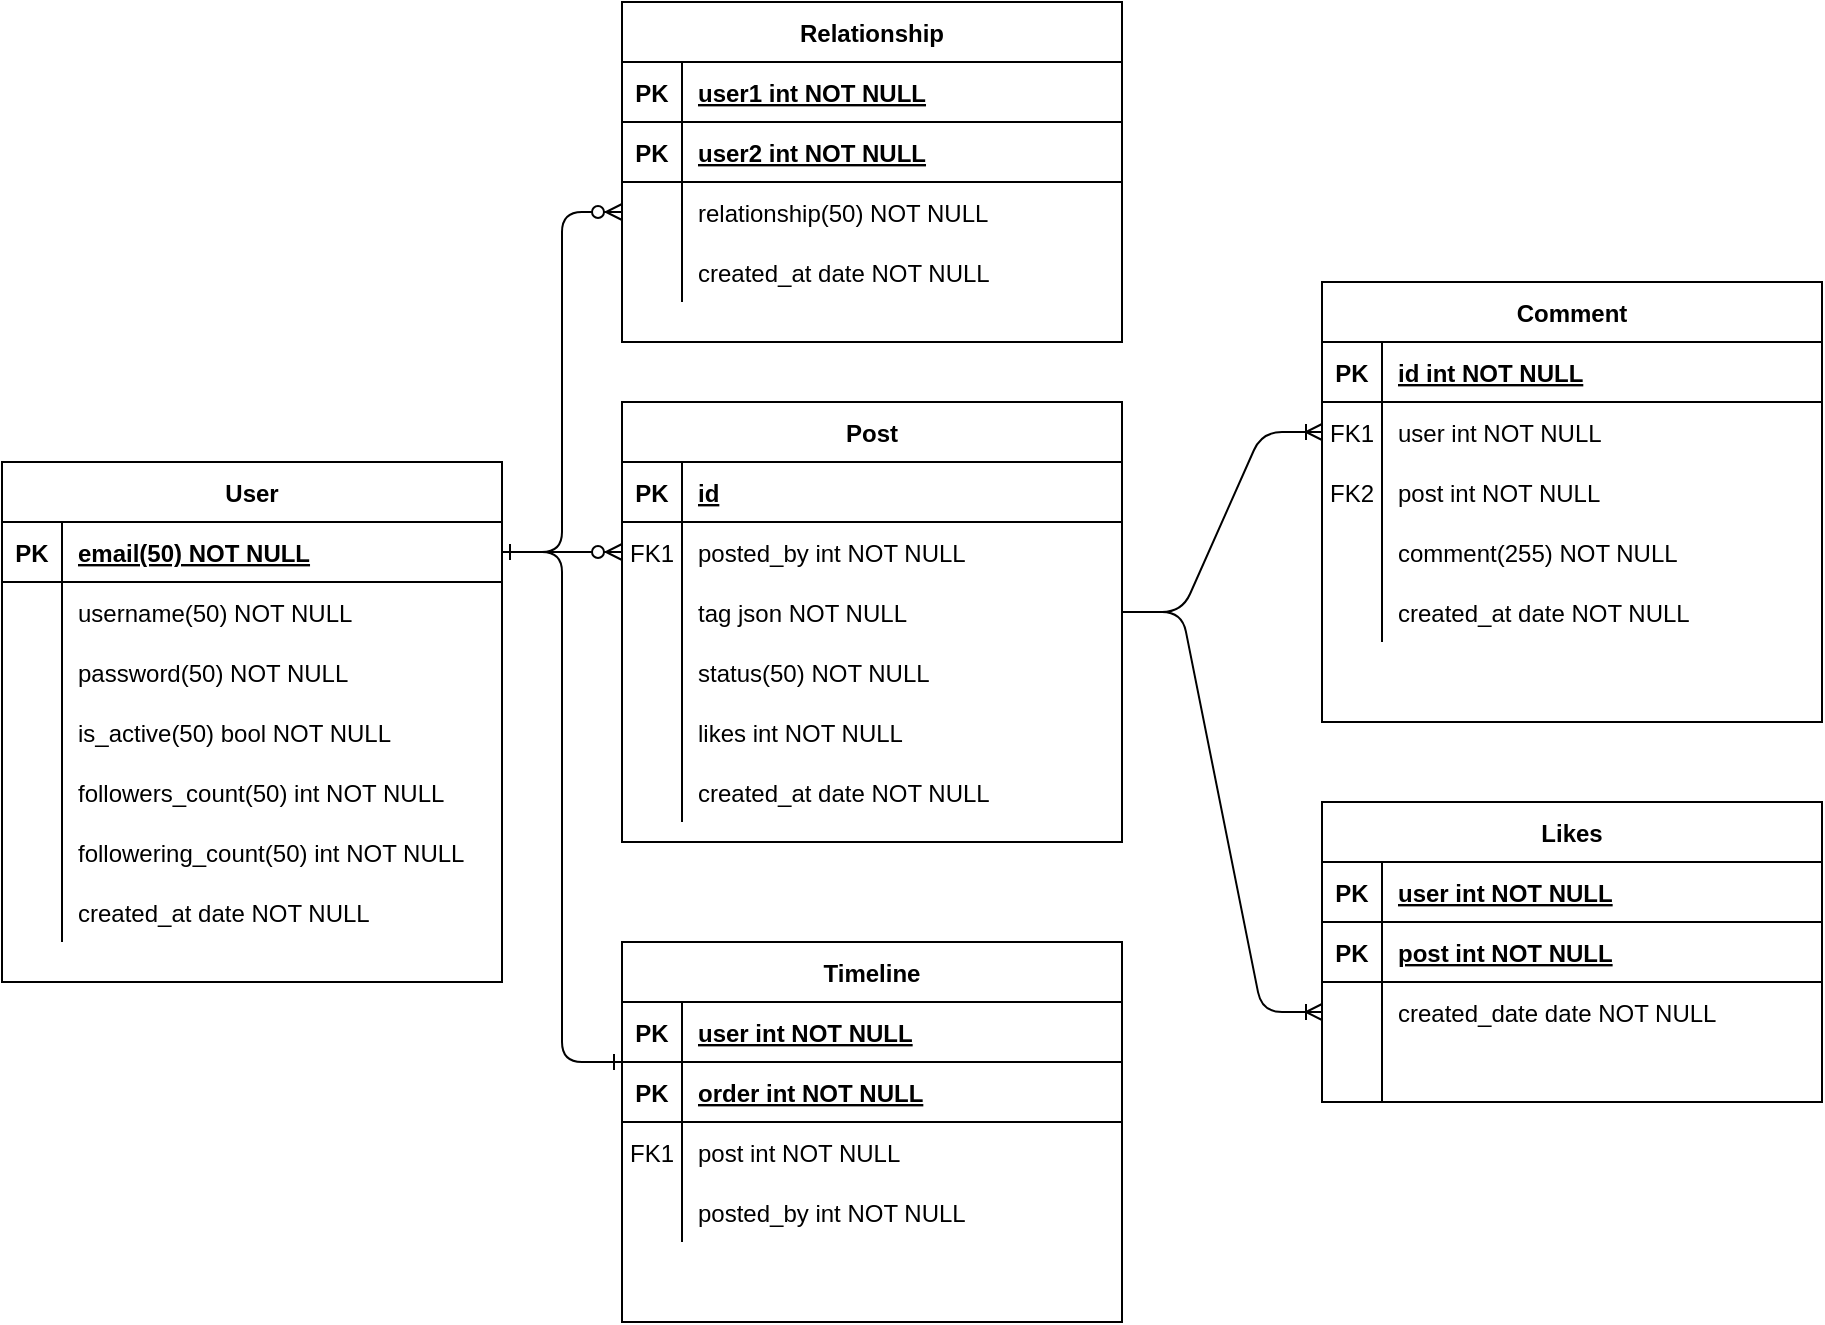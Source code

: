 <mxfile version="13.6.2" type="device"><diagram id="R2lEEEUBdFMjLlhIrx00" name="Page-1"><mxGraphModel dx="981" dy="581" grid="1" gridSize="10" guides="1" tooltips="1" connect="1" arrows="1" fold="1" page="1" pageScale="1" pageWidth="850" pageHeight="1100" math="0" shadow="0" extFonts="Permanent Marker^https://fonts.googleapis.com/css?family=Permanent+Marker"><root><mxCell id="0"/><mxCell id="1" parent="0"/><mxCell id="C-vyLk0tnHw3VtMMgP7b-1" value="" style="edgeStyle=entityRelationEdgeStyle;endArrow=ERzeroToMany;startArrow=ERone;endFill=1;startFill=0;" parent="1" source="C-vyLk0tnHw3VtMMgP7b-24" target="C-vyLk0tnHw3VtMMgP7b-6" edge="1"><mxGeometry width="100" height="100" relative="1" as="geometry"><mxPoint x="440" y="710" as="sourcePoint"/><mxPoint x="540" y="610" as="targetPoint"/></mxGeometry></mxCell><mxCell id="9A8qLwBMJmVcQOr0ypGU-22" value="" style="edgeStyle=entityRelationEdgeStyle;endArrow=ERzeroToMany;startArrow=ERone;endFill=1;startFill=0;entryX=0;entryY=0.5;entryDx=0;entryDy=0;exitX=1;exitY=0.5;exitDx=0;exitDy=0;" edge="1" parent="1" source="C-vyLk0tnHw3VtMMgP7b-24" target="C-vyLk0tnHw3VtMMgP7b-17"><mxGeometry width="100" height="100" relative="1" as="geometry"><mxPoint x="380" y="285.0" as="sourcePoint"/><mxPoint x="440" y="135.0" as="targetPoint"/></mxGeometry></mxCell><mxCell id="9A8qLwBMJmVcQOr0ypGU-23" value="" style="edgeStyle=entityRelationEdgeStyle;fontSize=12;html=1;endArrow=ERone;endFill=1;exitX=1;exitY=0.5;exitDx=0;exitDy=0;entryX=0;entryY=1;entryDx=0;entryDy=0;entryPerimeter=0;" edge="1" parent="1" source="C-vyLk0tnHw3VtMMgP7b-24" target="9A8qLwBMJmVcQOr0ypGU-13"><mxGeometry width="100" height="100" relative="1" as="geometry"><mxPoint x="480" y="370" as="sourcePoint"/><mxPoint x="580" y="270" as="targetPoint"/></mxGeometry></mxCell><mxCell id="C-vyLk0tnHw3VtMMgP7b-23" value="User" style="shape=table;startSize=30;container=1;collapsible=1;childLayout=tableLayout;fixedRows=1;rowLines=0;fontStyle=1;align=center;resizeLast=1;" parent="1" vertex="1"><mxGeometry x="110" y="260" width="250" height="260" as="geometry"/></mxCell><mxCell id="C-vyLk0tnHw3VtMMgP7b-24" value="" style="shape=partialRectangle;collapsible=0;dropTarget=0;pointerEvents=0;fillColor=none;points=[[0,0.5],[1,0.5]];portConstraint=eastwest;top=0;left=0;right=0;bottom=1;" parent="C-vyLk0tnHw3VtMMgP7b-23" vertex="1"><mxGeometry y="30" width="250" height="30" as="geometry"/></mxCell><mxCell id="C-vyLk0tnHw3VtMMgP7b-25" value="PK" style="shape=partialRectangle;overflow=hidden;connectable=0;fillColor=none;top=0;left=0;bottom=0;right=0;fontStyle=1;" parent="C-vyLk0tnHw3VtMMgP7b-24" vertex="1"><mxGeometry width="30" height="30" as="geometry"/></mxCell><mxCell id="C-vyLk0tnHw3VtMMgP7b-26" value="email(50) NOT NULL" style="shape=partialRectangle;overflow=hidden;connectable=0;fillColor=none;top=0;left=0;bottom=0;right=0;align=left;spacingLeft=6;fontStyle=5;" parent="C-vyLk0tnHw3VtMMgP7b-24" vertex="1"><mxGeometry x="30" width="220" height="30" as="geometry"/></mxCell><mxCell id="C-vyLk0tnHw3VtMMgP7b-27" value="" style="shape=partialRectangle;collapsible=0;dropTarget=0;pointerEvents=0;fillColor=none;points=[[0,0.5],[1,0.5]];portConstraint=eastwest;top=0;left=0;right=0;bottom=0;" parent="C-vyLk0tnHw3VtMMgP7b-23" vertex="1"><mxGeometry y="60" width="250" height="30" as="geometry"/></mxCell><mxCell id="C-vyLk0tnHw3VtMMgP7b-28" value="" style="shape=partialRectangle;overflow=hidden;connectable=0;fillColor=none;top=0;left=0;bottom=0;right=0;" parent="C-vyLk0tnHw3VtMMgP7b-27" vertex="1"><mxGeometry width="30" height="30" as="geometry"/></mxCell><mxCell id="C-vyLk0tnHw3VtMMgP7b-29" value="username(50) NOT NULL" style="shape=partialRectangle;overflow=hidden;connectable=0;fillColor=none;top=0;left=0;bottom=0;right=0;align=left;spacingLeft=6;" parent="C-vyLk0tnHw3VtMMgP7b-27" vertex="1"><mxGeometry x="30" width="220" height="30" as="geometry"/></mxCell><mxCell id="9A8qLwBMJmVcQOr0ypGU-26" value="" style="shape=partialRectangle;collapsible=0;dropTarget=0;pointerEvents=0;fillColor=none;points=[[0,0.5],[1,0.5]];portConstraint=eastwest;top=0;left=0;right=0;bottom=0;" vertex="1" parent="C-vyLk0tnHw3VtMMgP7b-23"><mxGeometry y="90" width="250" height="30" as="geometry"/></mxCell><mxCell id="9A8qLwBMJmVcQOr0ypGU-27" value="" style="shape=partialRectangle;overflow=hidden;connectable=0;fillColor=none;top=0;left=0;bottom=0;right=0;" vertex="1" parent="9A8qLwBMJmVcQOr0ypGU-26"><mxGeometry width="30" height="30" as="geometry"/></mxCell><mxCell id="9A8qLwBMJmVcQOr0ypGU-28" value="password(50) NOT NULL" style="shape=partialRectangle;overflow=hidden;connectable=0;fillColor=none;top=0;left=0;bottom=0;right=0;align=left;spacingLeft=6;" vertex="1" parent="9A8qLwBMJmVcQOr0ypGU-26"><mxGeometry x="30" width="220" height="30" as="geometry"/></mxCell><mxCell id="9A8qLwBMJmVcQOr0ypGU-29" value="" style="shape=partialRectangle;collapsible=0;dropTarget=0;pointerEvents=0;fillColor=none;points=[[0,0.5],[1,0.5]];portConstraint=eastwest;top=0;left=0;right=0;bottom=0;" vertex="1" parent="C-vyLk0tnHw3VtMMgP7b-23"><mxGeometry y="120" width="250" height="30" as="geometry"/></mxCell><mxCell id="9A8qLwBMJmVcQOr0ypGU-30" value="" style="shape=partialRectangle;overflow=hidden;connectable=0;fillColor=none;top=0;left=0;bottom=0;right=0;" vertex="1" parent="9A8qLwBMJmVcQOr0ypGU-29"><mxGeometry width="30" height="30" as="geometry"/></mxCell><mxCell id="9A8qLwBMJmVcQOr0ypGU-31" value="is_active(50) bool NOT NULL" style="shape=partialRectangle;overflow=hidden;connectable=0;fillColor=none;top=0;left=0;bottom=0;right=0;align=left;spacingLeft=6;" vertex="1" parent="9A8qLwBMJmVcQOr0ypGU-29"><mxGeometry x="30" width="220" height="30" as="geometry"/></mxCell><mxCell id="9A8qLwBMJmVcQOr0ypGU-32" value="" style="shape=partialRectangle;collapsible=0;dropTarget=0;pointerEvents=0;fillColor=none;points=[[0,0.5],[1,0.5]];portConstraint=eastwest;top=0;left=0;right=0;bottom=0;" vertex="1" parent="C-vyLk0tnHw3VtMMgP7b-23"><mxGeometry y="150" width="250" height="30" as="geometry"/></mxCell><mxCell id="9A8qLwBMJmVcQOr0ypGU-33" value="" style="shape=partialRectangle;overflow=hidden;connectable=0;fillColor=none;top=0;left=0;bottom=0;right=0;" vertex="1" parent="9A8qLwBMJmVcQOr0ypGU-32"><mxGeometry width="30" height="30" as="geometry"/></mxCell><mxCell id="9A8qLwBMJmVcQOr0ypGU-34" value="followers_count(50) int NOT NULL" style="shape=partialRectangle;overflow=hidden;connectable=0;fillColor=none;top=0;left=0;bottom=0;right=0;align=left;spacingLeft=6;" vertex="1" parent="9A8qLwBMJmVcQOr0ypGU-32"><mxGeometry x="30" width="220" height="30" as="geometry"/></mxCell><mxCell id="9A8qLwBMJmVcQOr0ypGU-35" value="" style="shape=partialRectangle;collapsible=0;dropTarget=0;pointerEvents=0;fillColor=none;points=[[0,0.5],[1,0.5]];portConstraint=eastwest;top=0;left=0;right=0;bottom=0;" vertex="1" parent="C-vyLk0tnHw3VtMMgP7b-23"><mxGeometry y="180" width="250" height="30" as="geometry"/></mxCell><mxCell id="9A8qLwBMJmVcQOr0ypGU-36" value="" style="shape=partialRectangle;overflow=hidden;connectable=0;fillColor=none;top=0;left=0;bottom=0;right=0;" vertex="1" parent="9A8qLwBMJmVcQOr0ypGU-35"><mxGeometry width="30" height="30" as="geometry"/></mxCell><mxCell id="9A8qLwBMJmVcQOr0ypGU-37" value="followering_count(50) int NOT NULL" style="shape=partialRectangle;overflow=hidden;connectable=0;fillColor=none;top=0;left=0;bottom=0;right=0;align=left;spacingLeft=6;" vertex="1" parent="9A8qLwBMJmVcQOr0ypGU-35"><mxGeometry x="30" width="220" height="30" as="geometry"/></mxCell><mxCell id="9A8qLwBMJmVcQOr0ypGU-38" value="" style="shape=partialRectangle;collapsible=0;dropTarget=0;pointerEvents=0;fillColor=none;points=[[0,0.5],[1,0.5]];portConstraint=eastwest;top=0;left=0;right=0;bottom=0;" vertex="1" parent="C-vyLk0tnHw3VtMMgP7b-23"><mxGeometry y="210" width="250" height="30" as="geometry"/></mxCell><mxCell id="9A8qLwBMJmVcQOr0ypGU-39" value="" style="shape=partialRectangle;overflow=hidden;connectable=0;fillColor=none;top=0;left=0;bottom=0;right=0;" vertex="1" parent="9A8qLwBMJmVcQOr0ypGU-38"><mxGeometry width="30" height="30" as="geometry"/></mxCell><mxCell id="9A8qLwBMJmVcQOr0ypGU-40" value="created_at date NOT NULL" style="shape=partialRectangle;overflow=hidden;connectable=0;fillColor=none;top=0;left=0;bottom=0;right=0;align=left;spacingLeft=6;" vertex="1" parent="9A8qLwBMJmVcQOr0ypGU-38"><mxGeometry x="30" width="220" height="30" as="geometry"/></mxCell><mxCell id="C-vyLk0tnHw3VtMMgP7b-13" value="Post" style="shape=table;startSize=30;container=1;collapsible=1;childLayout=tableLayout;fixedRows=1;rowLines=0;fontStyle=1;align=center;resizeLast=1;" parent="1" vertex="1"><mxGeometry x="420" y="230" width="250" height="220" as="geometry"/></mxCell><mxCell id="C-vyLk0tnHw3VtMMgP7b-14" value="" style="shape=partialRectangle;collapsible=0;dropTarget=0;pointerEvents=0;fillColor=none;points=[[0,0.5],[1,0.5]];portConstraint=eastwest;top=0;left=0;right=0;bottom=1;" parent="C-vyLk0tnHw3VtMMgP7b-13" vertex="1"><mxGeometry y="30" width="250" height="30" as="geometry"/></mxCell><mxCell id="C-vyLk0tnHw3VtMMgP7b-15" value="PK" style="shape=partialRectangle;overflow=hidden;connectable=0;fillColor=none;top=0;left=0;bottom=0;right=0;fontStyle=1;" parent="C-vyLk0tnHw3VtMMgP7b-14" vertex="1"><mxGeometry width="30" height="30" as="geometry"/></mxCell><mxCell id="C-vyLk0tnHw3VtMMgP7b-16" value="id" style="shape=partialRectangle;overflow=hidden;connectable=0;fillColor=none;top=0;left=0;bottom=0;right=0;align=left;spacingLeft=6;fontStyle=5;" parent="C-vyLk0tnHw3VtMMgP7b-14" vertex="1"><mxGeometry x="30" width="220" height="30" as="geometry"/></mxCell><mxCell id="C-vyLk0tnHw3VtMMgP7b-17" value="" style="shape=partialRectangle;collapsible=0;dropTarget=0;pointerEvents=0;fillColor=none;points=[[0,0.5],[1,0.5]];portConstraint=eastwest;top=0;left=0;right=0;bottom=0;" parent="C-vyLk0tnHw3VtMMgP7b-13" vertex="1"><mxGeometry y="60" width="250" height="30" as="geometry"/></mxCell><mxCell id="C-vyLk0tnHw3VtMMgP7b-18" value="FK1" style="shape=partialRectangle;overflow=hidden;connectable=0;fillColor=none;top=0;left=0;bottom=0;right=0;" parent="C-vyLk0tnHw3VtMMgP7b-17" vertex="1"><mxGeometry width="30" height="30" as="geometry"/></mxCell><mxCell id="C-vyLk0tnHw3VtMMgP7b-19" value="posted_by int NOT NULL" style="shape=partialRectangle;overflow=hidden;connectable=0;fillColor=none;top=0;left=0;bottom=0;right=0;align=left;spacingLeft=6;" parent="C-vyLk0tnHw3VtMMgP7b-17" vertex="1"><mxGeometry x="30" width="220" height="30" as="geometry"/></mxCell><mxCell id="C-vyLk0tnHw3VtMMgP7b-20" value="" style="shape=partialRectangle;collapsible=0;dropTarget=0;pointerEvents=0;fillColor=none;points=[[0,0.5],[1,0.5]];portConstraint=eastwest;top=0;left=0;right=0;bottom=0;" parent="C-vyLk0tnHw3VtMMgP7b-13" vertex="1"><mxGeometry y="90" width="250" height="30" as="geometry"/></mxCell><mxCell id="C-vyLk0tnHw3VtMMgP7b-21" value="" style="shape=partialRectangle;overflow=hidden;connectable=0;fillColor=none;top=0;left=0;bottom=0;right=0;" parent="C-vyLk0tnHw3VtMMgP7b-20" vertex="1"><mxGeometry width="30" height="30" as="geometry"/></mxCell><mxCell id="C-vyLk0tnHw3VtMMgP7b-22" value="tag json NOT NULL" style="shape=partialRectangle;overflow=hidden;connectable=0;fillColor=none;top=0;left=0;bottom=0;right=0;align=left;spacingLeft=6;" parent="C-vyLk0tnHw3VtMMgP7b-20" vertex="1"><mxGeometry x="30" width="220" height="30" as="geometry"/></mxCell><mxCell id="9A8qLwBMJmVcQOr0ypGU-53" value="" style="shape=partialRectangle;collapsible=0;dropTarget=0;pointerEvents=0;fillColor=none;points=[[0,0.5],[1,0.5]];portConstraint=eastwest;top=0;left=0;right=0;bottom=0;" vertex="1" parent="C-vyLk0tnHw3VtMMgP7b-13"><mxGeometry y="120" width="250" height="30" as="geometry"/></mxCell><mxCell id="9A8qLwBMJmVcQOr0ypGU-54" value="" style="shape=partialRectangle;overflow=hidden;connectable=0;fillColor=none;top=0;left=0;bottom=0;right=0;" vertex="1" parent="9A8qLwBMJmVcQOr0ypGU-53"><mxGeometry width="30" height="30" as="geometry"/></mxCell><mxCell id="9A8qLwBMJmVcQOr0ypGU-55" value="status(50) NOT NULL" style="shape=partialRectangle;overflow=hidden;connectable=0;fillColor=none;top=0;left=0;bottom=0;right=0;align=left;spacingLeft=6;" vertex="1" parent="9A8qLwBMJmVcQOr0ypGU-53"><mxGeometry x="30" width="220" height="30" as="geometry"/></mxCell><mxCell id="9A8qLwBMJmVcQOr0ypGU-56" value="" style="shape=partialRectangle;collapsible=0;dropTarget=0;pointerEvents=0;fillColor=none;points=[[0,0.5],[1,0.5]];portConstraint=eastwest;top=0;left=0;right=0;bottom=0;" vertex="1" parent="C-vyLk0tnHw3VtMMgP7b-13"><mxGeometry y="150" width="250" height="30" as="geometry"/></mxCell><mxCell id="9A8qLwBMJmVcQOr0ypGU-57" value="" style="shape=partialRectangle;overflow=hidden;connectable=0;fillColor=none;top=0;left=0;bottom=0;right=0;" vertex="1" parent="9A8qLwBMJmVcQOr0ypGU-56"><mxGeometry width="30" height="30" as="geometry"/></mxCell><mxCell id="9A8qLwBMJmVcQOr0ypGU-58" value="likes int NOT NULL" style="shape=partialRectangle;overflow=hidden;connectable=0;fillColor=none;top=0;left=0;bottom=0;right=0;align=left;spacingLeft=6;" vertex="1" parent="9A8qLwBMJmVcQOr0ypGU-56"><mxGeometry x="30" width="220" height="30" as="geometry"/></mxCell><mxCell id="9A8qLwBMJmVcQOr0ypGU-72" value="" style="shape=partialRectangle;collapsible=0;dropTarget=0;pointerEvents=0;fillColor=none;points=[[0,0.5],[1,0.5]];portConstraint=eastwest;top=0;left=0;right=0;bottom=0;" vertex="1" parent="C-vyLk0tnHw3VtMMgP7b-13"><mxGeometry y="180" width="250" height="30" as="geometry"/></mxCell><mxCell id="9A8qLwBMJmVcQOr0ypGU-73" value="" style="shape=partialRectangle;overflow=hidden;connectable=0;fillColor=none;top=0;left=0;bottom=0;right=0;" vertex="1" parent="9A8qLwBMJmVcQOr0ypGU-72"><mxGeometry width="30" height="30" as="geometry"/></mxCell><mxCell id="9A8qLwBMJmVcQOr0ypGU-74" value="created_at date NOT NULL" style="shape=partialRectangle;overflow=hidden;connectable=0;fillColor=none;top=0;left=0;bottom=0;right=0;align=left;spacingLeft=6;" vertex="1" parent="9A8qLwBMJmVcQOr0ypGU-72"><mxGeometry x="30" width="220" height="30" as="geometry"/></mxCell><mxCell id="9A8qLwBMJmVcQOr0ypGU-1" value="Comment" style="shape=table;startSize=30;container=1;collapsible=1;childLayout=tableLayout;fixedRows=1;rowLines=0;fontStyle=1;align=center;resizeLast=1;" vertex="1" parent="1"><mxGeometry x="770" y="170" width="250" height="220" as="geometry"/></mxCell><mxCell id="9A8qLwBMJmVcQOr0ypGU-2" value="" style="shape=partialRectangle;collapsible=0;dropTarget=0;pointerEvents=0;fillColor=none;points=[[0,0.5],[1,0.5]];portConstraint=eastwest;top=0;left=0;right=0;bottom=1;" vertex="1" parent="9A8qLwBMJmVcQOr0ypGU-1"><mxGeometry y="30" width="250" height="30" as="geometry"/></mxCell><mxCell id="9A8qLwBMJmVcQOr0ypGU-3" value="PK" style="shape=partialRectangle;overflow=hidden;connectable=0;fillColor=none;top=0;left=0;bottom=0;right=0;fontStyle=1;" vertex="1" parent="9A8qLwBMJmVcQOr0ypGU-2"><mxGeometry width="30" height="30" as="geometry"/></mxCell><mxCell id="9A8qLwBMJmVcQOr0ypGU-4" value="id int NOT NULL " style="shape=partialRectangle;overflow=hidden;connectable=0;fillColor=none;top=0;left=0;bottom=0;right=0;align=left;spacingLeft=6;fontStyle=5;" vertex="1" parent="9A8qLwBMJmVcQOr0ypGU-2"><mxGeometry x="30" width="220" height="30" as="geometry"/></mxCell><mxCell id="9A8qLwBMJmVcQOr0ypGU-5" value="" style="shape=partialRectangle;collapsible=0;dropTarget=0;pointerEvents=0;fillColor=none;points=[[0,0.5],[1,0.5]];portConstraint=eastwest;top=0;left=0;right=0;bottom=0;" vertex="1" parent="9A8qLwBMJmVcQOr0ypGU-1"><mxGeometry y="60" width="250" height="30" as="geometry"/></mxCell><mxCell id="9A8qLwBMJmVcQOr0ypGU-6" value="FK1" style="shape=partialRectangle;overflow=hidden;connectable=0;fillColor=none;top=0;left=0;bottom=0;right=0;" vertex="1" parent="9A8qLwBMJmVcQOr0ypGU-5"><mxGeometry width="30" height="30" as="geometry"/></mxCell><mxCell id="9A8qLwBMJmVcQOr0ypGU-7" value="user int NOT NULL" style="shape=partialRectangle;overflow=hidden;connectable=0;fillColor=none;top=0;left=0;bottom=0;right=0;align=left;spacingLeft=6;" vertex="1" parent="9A8qLwBMJmVcQOr0ypGU-5"><mxGeometry x="30" width="220" height="30" as="geometry"/></mxCell><mxCell id="9A8qLwBMJmVcQOr0ypGU-81" value="" style="shape=partialRectangle;collapsible=0;dropTarget=0;pointerEvents=0;fillColor=none;points=[[0,0.5],[1,0.5]];portConstraint=eastwest;top=0;left=0;right=0;bottom=0;" vertex="1" parent="9A8qLwBMJmVcQOr0ypGU-1"><mxGeometry y="90" width="250" height="30" as="geometry"/></mxCell><mxCell id="9A8qLwBMJmVcQOr0ypGU-82" value="FK2" style="shape=partialRectangle;overflow=hidden;connectable=0;fillColor=none;top=0;left=0;bottom=0;right=0;" vertex="1" parent="9A8qLwBMJmVcQOr0ypGU-81"><mxGeometry width="30" height="30" as="geometry"/></mxCell><mxCell id="9A8qLwBMJmVcQOr0ypGU-83" value="post int NOT NULL" style="shape=partialRectangle;overflow=hidden;connectable=0;fillColor=none;top=0;left=0;bottom=0;right=0;align=left;spacingLeft=6;" vertex="1" parent="9A8qLwBMJmVcQOr0ypGU-81"><mxGeometry x="30" width="220" height="30" as="geometry"/></mxCell><mxCell id="9A8qLwBMJmVcQOr0ypGU-8" value="" style="shape=partialRectangle;collapsible=0;dropTarget=0;pointerEvents=0;fillColor=none;points=[[0,0.5],[1,0.5]];portConstraint=eastwest;top=0;left=0;right=0;bottom=0;" vertex="1" parent="9A8qLwBMJmVcQOr0ypGU-1"><mxGeometry y="120" width="250" height="30" as="geometry"/></mxCell><mxCell id="9A8qLwBMJmVcQOr0ypGU-9" value="" style="shape=partialRectangle;overflow=hidden;connectable=0;fillColor=none;top=0;left=0;bottom=0;right=0;" vertex="1" parent="9A8qLwBMJmVcQOr0ypGU-8"><mxGeometry width="30" height="30" as="geometry"/></mxCell><mxCell id="9A8qLwBMJmVcQOr0ypGU-10" value="comment(255) NOT NULL" style="shape=partialRectangle;overflow=hidden;connectable=0;fillColor=none;top=0;left=0;bottom=0;right=0;align=left;spacingLeft=6;" vertex="1" parent="9A8qLwBMJmVcQOr0ypGU-8"><mxGeometry x="30" width="220" height="30" as="geometry"/></mxCell><mxCell id="9A8qLwBMJmVcQOr0ypGU-84" value="" style="shape=partialRectangle;collapsible=0;dropTarget=0;pointerEvents=0;fillColor=none;points=[[0,0.5],[1,0.5]];portConstraint=eastwest;top=0;left=0;right=0;bottom=0;" vertex="1" parent="9A8qLwBMJmVcQOr0ypGU-1"><mxGeometry y="150" width="250" height="30" as="geometry"/></mxCell><mxCell id="9A8qLwBMJmVcQOr0ypGU-85" value="" style="shape=partialRectangle;overflow=hidden;connectable=0;fillColor=none;top=0;left=0;bottom=0;right=0;" vertex="1" parent="9A8qLwBMJmVcQOr0ypGU-84"><mxGeometry width="30" height="30" as="geometry"/></mxCell><mxCell id="9A8qLwBMJmVcQOr0ypGU-86" value="created_at date NOT NULL" style="shape=partialRectangle;overflow=hidden;connectable=0;fillColor=none;top=0;left=0;bottom=0;right=0;align=left;spacingLeft=6;" vertex="1" parent="9A8qLwBMJmVcQOr0ypGU-84"><mxGeometry x="30" width="220" height="30" as="geometry"/></mxCell><mxCell id="9A8qLwBMJmVcQOr0ypGU-76" value="" style="edgeStyle=entityRelationEdgeStyle;fontSize=12;html=1;endArrow=ERoneToMany;" edge="1" parent="1" source="C-vyLk0tnHw3VtMMgP7b-20" target="9A8qLwBMJmVcQOr0ypGU-5"><mxGeometry width="100" height="100" relative="1" as="geometry"><mxPoint x="680" y="290" as="sourcePoint"/><mxPoint x="510" y="290" as="targetPoint"/></mxGeometry></mxCell><mxCell id="9A8qLwBMJmVcQOr0ypGU-77" value="" style="edgeStyle=entityRelationEdgeStyle;fontSize=12;html=1;endArrow=ERoneToMany;exitX=1;exitY=0.5;exitDx=0;exitDy=0;" edge="1" parent="1" source="C-vyLk0tnHw3VtMMgP7b-20" target="9A8qLwBMJmVcQOr0ypGU-63"><mxGeometry width="100" height="100" relative="1" as="geometry"><mxPoint x="410" y="390" as="sourcePoint"/><mxPoint x="510" y="290" as="targetPoint"/></mxGeometry></mxCell><mxCell id="9A8qLwBMJmVcQOr0ypGU-59" value="Likes" style="shape=table;startSize=30;container=1;collapsible=1;childLayout=tableLayout;fixedRows=1;rowLines=0;fontStyle=1;align=center;resizeLast=1;" vertex="1" parent="1"><mxGeometry x="770" y="430" width="250" height="150" as="geometry"/></mxCell><mxCell id="9A8qLwBMJmVcQOr0ypGU-60" value="" style="shape=partialRectangle;collapsible=0;dropTarget=0;pointerEvents=0;fillColor=none;points=[[0,0.5],[1,0.5]];portConstraint=eastwest;top=0;left=0;right=0;bottom=1;" vertex="1" parent="9A8qLwBMJmVcQOr0ypGU-59"><mxGeometry y="30" width="250" height="30" as="geometry"/></mxCell><mxCell id="9A8qLwBMJmVcQOr0ypGU-61" value="PK" style="shape=partialRectangle;overflow=hidden;connectable=0;fillColor=none;top=0;left=0;bottom=0;right=0;fontStyle=1;" vertex="1" parent="9A8qLwBMJmVcQOr0ypGU-60"><mxGeometry width="30" height="30" as="geometry"/></mxCell><mxCell id="9A8qLwBMJmVcQOr0ypGU-62" value="user int NOT NULL " style="shape=partialRectangle;overflow=hidden;connectable=0;fillColor=none;top=0;left=0;bottom=0;right=0;align=left;spacingLeft=6;fontStyle=5;" vertex="1" parent="9A8qLwBMJmVcQOr0ypGU-60"><mxGeometry x="30" width="220" height="30" as="geometry"/></mxCell><mxCell id="9A8qLwBMJmVcQOr0ypGU-78" value="" style="shape=partialRectangle;collapsible=0;dropTarget=0;pointerEvents=0;fillColor=none;points=[[0,0.5],[1,0.5]];portConstraint=eastwest;top=0;left=0;right=0;bottom=1;" vertex="1" parent="9A8qLwBMJmVcQOr0ypGU-59"><mxGeometry y="60" width="250" height="30" as="geometry"/></mxCell><mxCell id="9A8qLwBMJmVcQOr0ypGU-79" value="PK" style="shape=partialRectangle;overflow=hidden;connectable=0;fillColor=none;top=0;left=0;bottom=0;right=0;fontStyle=1;" vertex="1" parent="9A8qLwBMJmVcQOr0ypGU-78"><mxGeometry width="30" height="30" as="geometry"/></mxCell><mxCell id="9A8qLwBMJmVcQOr0ypGU-80" value="post int NOT NULL " style="shape=partialRectangle;overflow=hidden;connectable=0;fillColor=none;top=0;left=0;bottom=0;right=0;align=left;spacingLeft=6;fontStyle=5;" vertex="1" parent="9A8qLwBMJmVcQOr0ypGU-78"><mxGeometry x="30" width="220" height="30" as="geometry"/></mxCell><mxCell id="9A8qLwBMJmVcQOr0ypGU-63" value="" style="shape=partialRectangle;collapsible=0;dropTarget=0;pointerEvents=0;fillColor=none;points=[[0,0.5],[1,0.5]];portConstraint=eastwest;top=0;left=0;right=0;bottom=0;" vertex="1" parent="9A8qLwBMJmVcQOr0ypGU-59"><mxGeometry y="90" width="250" height="30" as="geometry"/></mxCell><mxCell id="9A8qLwBMJmVcQOr0ypGU-64" value="" style="shape=partialRectangle;overflow=hidden;connectable=0;fillColor=none;top=0;left=0;bottom=0;right=0;" vertex="1" parent="9A8qLwBMJmVcQOr0ypGU-63"><mxGeometry width="30" height="30" as="geometry"/></mxCell><mxCell id="9A8qLwBMJmVcQOr0ypGU-65" value="created_date date NOT NULL" style="shape=partialRectangle;overflow=hidden;connectable=0;fillColor=none;top=0;left=0;bottom=0;right=0;align=left;spacingLeft=6;" vertex="1" parent="9A8qLwBMJmVcQOr0ypGU-63"><mxGeometry x="30" width="220" height="30" as="geometry"/></mxCell><mxCell id="9A8qLwBMJmVcQOr0ypGU-66" value="" style="shape=partialRectangle;collapsible=0;dropTarget=0;pointerEvents=0;fillColor=none;points=[[0,0.5],[1,0.5]];portConstraint=eastwest;top=0;left=0;right=0;bottom=0;" vertex="1" parent="9A8qLwBMJmVcQOr0ypGU-59"><mxGeometry y="120" width="250" height="30" as="geometry"/></mxCell><mxCell id="9A8qLwBMJmVcQOr0ypGU-67" value="" style="shape=partialRectangle;overflow=hidden;connectable=0;fillColor=none;top=0;left=0;bottom=0;right=0;" vertex="1" parent="9A8qLwBMJmVcQOr0ypGU-66"><mxGeometry width="30" height="30" as="geometry"/></mxCell><mxCell id="9A8qLwBMJmVcQOr0ypGU-68" value="" style="shape=partialRectangle;overflow=hidden;connectable=0;fillColor=none;top=0;left=0;bottom=0;right=0;align=left;spacingLeft=6;" vertex="1" parent="9A8qLwBMJmVcQOr0ypGU-66"><mxGeometry x="30" width="220" height="30" as="geometry"/></mxCell><mxCell id="C-vyLk0tnHw3VtMMgP7b-2" value="Relationship" style="shape=table;startSize=30;container=1;collapsible=1;childLayout=tableLayout;fixedRows=1;rowLines=0;fontStyle=1;align=center;resizeLast=1;" parent="1" vertex="1"><mxGeometry x="420" y="30" width="250" height="170" as="geometry"/></mxCell><mxCell id="C-vyLk0tnHw3VtMMgP7b-3" value="" style="shape=partialRectangle;collapsible=0;dropTarget=0;pointerEvents=0;fillColor=none;points=[[0,0.5],[1,0.5]];portConstraint=eastwest;top=0;left=0;right=0;bottom=1;" parent="C-vyLk0tnHw3VtMMgP7b-2" vertex="1"><mxGeometry y="30" width="250" height="30" as="geometry"/></mxCell><mxCell id="C-vyLk0tnHw3VtMMgP7b-4" value="PK" style="shape=partialRectangle;overflow=hidden;connectable=0;fillColor=none;top=0;left=0;bottom=0;right=0;fontStyle=1;" parent="C-vyLk0tnHw3VtMMgP7b-3" vertex="1"><mxGeometry width="30" height="30" as="geometry"/></mxCell><mxCell id="C-vyLk0tnHw3VtMMgP7b-5" value="user1 int NOT NULL " style="shape=partialRectangle;overflow=hidden;connectable=0;fillColor=none;top=0;left=0;bottom=0;right=0;align=left;spacingLeft=6;fontStyle=5;" parent="C-vyLk0tnHw3VtMMgP7b-3" vertex="1"><mxGeometry x="30" width="220" height="30" as="geometry"/></mxCell><mxCell id="9A8qLwBMJmVcQOr0ypGU-44" value="" style="shape=partialRectangle;collapsible=0;dropTarget=0;pointerEvents=0;fillColor=none;points=[[0,0.5],[1,0.5]];portConstraint=eastwest;top=0;left=0;right=0;bottom=1;" vertex="1" parent="C-vyLk0tnHw3VtMMgP7b-2"><mxGeometry y="60" width="250" height="30" as="geometry"/></mxCell><mxCell id="9A8qLwBMJmVcQOr0ypGU-45" value="PK" style="shape=partialRectangle;overflow=hidden;connectable=0;fillColor=none;top=0;left=0;bottom=0;right=0;fontStyle=1;" vertex="1" parent="9A8qLwBMJmVcQOr0ypGU-44"><mxGeometry width="30" height="30" as="geometry"/></mxCell><mxCell id="9A8qLwBMJmVcQOr0ypGU-46" value="user2 int NOT NULL " style="shape=partialRectangle;overflow=hidden;connectable=0;fillColor=none;top=0;left=0;bottom=0;right=0;align=left;spacingLeft=6;fontStyle=5;" vertex="1" parent="9A8qLwBMJmVcQOr0ypGU-44"><mxGeometry x="30" width="220" height="30" as="geometry"/></mxCell><mxCell id="C-vyLk0tnHw3VtMMgP7b-6" value="" style="shape=partialRectangle;collapsible=0;dropTarget=0;pointerEvents=0;fillColor=none;points=[[0,0.5],[1,0.5]];portConstraint=eastwest;top=0;left=0;right=0;bottom=0;" parent="C-vyLk0tnHw3VtMMgP7b-2" vertex="1"><mxGeometry y="90" width="250" height="30" as="geometry"/></mxCell><mxCell id="C-vyLk0tnHw3VtMMgP7b-7" value="" style="shape=partialRectangle;overflow=hidden;connectable=0;fillColor=none;top=0;left=0;bottom=0;right=0;" parent="C-vyLk0tnHw3VtMMgP7b-6" vertex="1"><mxGeometry width="30" height="30" as="geometry"/></mxCell><mxCell id="C-vyLk0tnHw3VtMMgP7b-8" value="relationship(50) NOT NULL" style="shape=partialRectangle;overflow=hidden;connectable=0;fillColor=none;top=0;left=0;bottom=0;right=0;align=left;spacingLeft=6;" parent="C-vyLk0tnHw3VtMMgP7b-6" vertex="1"><mxGeometry x="30" width="220" height="30" as="geometry"/></mxCell><mxCell id="C-vyLk0tnHw3VtMMgP7b-9" value="" style="shape=partialRectangle;collapsible=0;dropTarget=0;pointerEvents=0;fillColor=none;points=[[0,0.5],[1,0.5]];portConstraint=eastwest;top=0;left=0;right=0;bottom=0;" parent="C-vyLk0tnHw3VtMMgP7b-2" vertex="1"><mxGeometry y="120" width="250" height="30" as="geometry"/></mxCell><mxCell id="C-vyLk0tnHw3VtMMgP7b-10" value="" style="shape=partialRectangle;overflow=hidden;connectable=0;fillColor=none;top=0;left=0;bottom=0;right=0;" parent="C-vyLk0tnHw3VtMMgP7b-9" vertex="1"><mxGeometry width="30" height="30" as="geometry"/></mxCell><mxCell id="C-vyLk0tnHw3VtMMgP7b-11" value="created_at date NOT NULL" style="shape=partialRectangle;overflow=hidden;connectable=0;fillColor=none;top=0;left=0;bottom=0;right=0;align=left;spacingLeft=6;" parent="C-vyLk0tnHw3VtMMgP7b-9" vertex="1"><mxGeometry x="30" width="220" height="30" as="geometry"/></mxCell><mxCell id="9A8qLwBMJmVcQOr0ypGU-12" value="Timeline" style="shape=table;startSize=30;container=1;collapsible=1;childLayout=tableLayout;fixedRows=1;rowLines=0;fontStyle=1;align=center;resizeLast=1;" vertex="1" parent="1"><mxGeometry x="420" y="500" width="250" height="190" as="geometry"/></mxCell><mxCell id="9A8qLwBMJmVcQOr0ypGU-13" value="" style="shape=partialRectangle;collapsible=0;dropTarget=0;pointerEvents=0;fillColor=none;points=[[0,0.5],[1,0.5]];portConstraint=eastwest;top=0;left=0;right=0;bottom=1;" vertex="1" parent="9A8qLwBMJmVcQOr0ypGU-12"><mxGeometry y="30" width="250" height="30" as="geometry"/></mxCell><mxCell id="9A8qLwBMJmVcQOr0ypGU-14" value="PK" style="shape=partialRectangle;overflow=hidden;connectable=0;fillColor=none;top=0;left=0;bottom=0;right=0;fontStyle=1;" vertex="1" parent="9A8qLwBMJmVcQOr0ypGU-13"><mxGeometry width="30" height="30" as="geometry"/></mxCell><mxCell id="9A8qLwBMJmVcQOr0ypGU-15" value="user int NOT NULL " style="shape=partialRectangle;overflow=hidden;connectable=0;fillColor=none;top=0;left=0;bottom=0;right=0;align=left;spacingLeft=6;fontStyle=5;" vertex="1" parent="9A8qLwBMJmVcQOr0ypGU-13"><mxGeometry x="30" width="220" height="30" as="geometry"/></mxCell><mxCell id="9A8qLwBMJmVcQOr0ypGU-87" value="" style="shape=partialRectangle;collapsible=0;dropTarget=0;pointerEvents=0;fillColor=none;points=[[0,0.5],[1,0.5]];portConstraint=eastwest;top=0;left=0;right=0;bottom=1;" vertex="1" parent="9A8qLwBMJmVcQOr0ypGU-12"><mxGeometry y="60" width="250" height="30" as="geometry"/></mxCell><mxCell id="9A8qLwBMJmVcQOr0ypGU-88" value="PK" style="shape=partialRectangle;overflow=hidden;connectable=0;fillColor=none;top=0;left=0;bottom=0;right=0;fontStyle=1;" vertex="1" parent="9A8qLwBMJmVcQOr0ypGU-87"><mxGeometry width="30" height="30" as="geometry"/></mxCell><mxCell id="9A8qLwBMJmVcQOr0ypGU-89" value="order int NOT NULL " style="shape=partialRectangle;overflow=hidden;connectable=0;fillColor=none;top=0;left=0;bottom=0;right=0;align=left;spacingLeft=6;fontStyle=5;" vertex="1" parent="9A8qLwBMJmVcQOr0ypGU-87"><mxGeometry x="30" width="220" height="30" as="geometry"/></mxCell><mxCell id="9A8qLwBMJmVcQOr0ypGU-16" value="" style="shape=partialRectangle;collapsible=0;dropTarget=0;pointerEvents=0;fillColor=none;points=[[0,0.5],[1,0.5]];portConstraint=eastwest;top=0;left=0;right=0;bottom=0;" vertex="1" parent="9A8qLwBMJmVcQOr0ypGU-12"><mxGeometry y="90" width="250" height="30" as="geometry"/></mxCell><mxCell id="9A8qLwBMJmVcQOr0ypGU-17" value="FK1" style="shape=partialRectangle;overflow=hidden;connectable=0;fillColor=none;top=0;left=0;bottom=0;right=0;" vertex="1" parent="9A8qLwBMJmVcQOr0ypGU-16"><mxGeometry width="30" height="30" as="geometry"/></mxCell><mxCell id="9A8qLwBMJmVcQOr0ypGU-18" value="post int NOT NULL" style="shape=partialRectangle;overflow=hidden;connectable=0;fillColor=none;top=0;left=0;bottom=0;right=0;align=left;spacingLeft=6;" vertex="1" parent="9A8qLwBMJmVcQOr0ypGU-16"><mxGeometry x="30" width="220" height="30" as="geometry"/></mxCell><mxCell id="9A8qLwBMJmVcQOr0ypGU-19" value="" style="shape=partialRectangle;collapsible=0;dropTarget=0;pointerEvents=0;fillColor=none;points=[[0,0.5],[1,0.5]];portConstraint=eastwest;top=0;left=0;right=0;bottom=0;" vertex="1" parent="9A8qLwBMJmVcQOr0ypGU-12"><mxGeometry y="120" width="250" height="30" as="geometry"/></mxCell><mxCell id="9A8qLwBMJmVcQOr0ypGU-20" value="" style="shape=partialRectangle;overflow=hidden;connectable=0;fillColor=none;top=0;left=0;bottom=0;right=0;" vertex="1" parent="9A8qLwBMJmVcQOr0ypGU-19"><mxGeometry width="30" height="30" as="geometry"/></mxCell><mxCell id="9A8qLwBMJmVcQOr0ypGU-21" value="posted_by int NOT NULL" style="shape=partialRectangle;overflow=hidden;connectable=0;fillColor=none;top=0;left=0;bottom=0;right=0;align=left;spacingLeft=6;" vertex="1" parent="9A8qLwBMJmVcQOr0ypGU-19"><mxGeometry x="30" width="220" height="30" as="geometry"/></mxCell></root></mxGraphModel></diagram></mxfile>